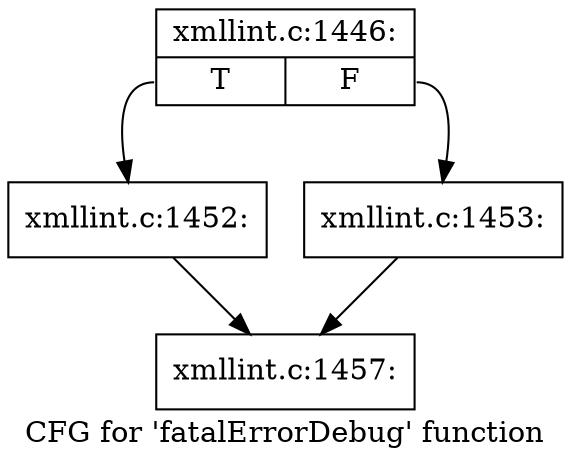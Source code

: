 digraph "CFG for 'fatalErrorDebug' function" {
	label="CFG for 'fatalErrorDebug' function";

	Node0x556d1b577300 [shape=record,label="{xmllint.c:1446:|{<s0>T|<s1>F}}"];
	Node0x556d1b577300:s0 -> Node0x556d1b579330;
	Node0x556d1b577300:s1 -> Node0x556d1b579380;
	Node0x556d1b579330 [shape=record,label="{xmllint.c:1452:}"];
	Node0x556d1b579330 -> Node0x556d1b578500;
	Node0x556d1b579380 [shape=record,label="{xmllint.c:1453:}"];
	Node0x556d1b579380 -> Node0x556d1b578500;
	Node0x556d1b578500 [shape=record,label="{xmllint.c:1457:}"];
}
